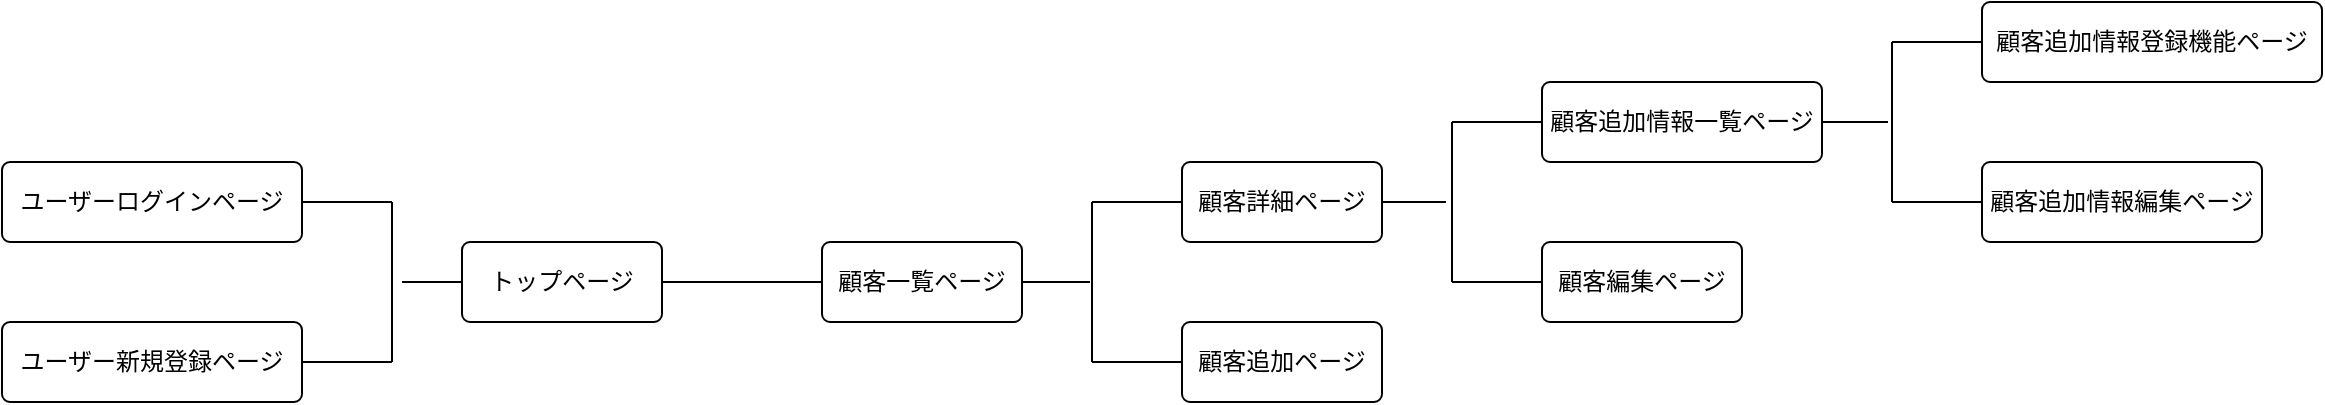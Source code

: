 <mxfile>
    <diagram id="HWDM7cOH7k1quyjkn0SR" name="ページ1">
        <mxGraphModel dx="1094" dy="899" grid="1" gridSize="10" guides="1" tooltips="1" connect="1" arrows="1" fold="1" page="1" pageScale="1" pageWidth="827" pageHeight="1169" math="0" shadow="0">
            <root>
                <mxCell id="0"/>
                <mxCell id="1" parent="0"/>
                <mxCell id="21" style="edgeStyle=none;rounded=0;html=1;exitX=1;exitY=0.5;exitDx=0;exitDy=0;entryX=0;entryY=0.5;entryDx=0;entryDy=0;entryPerimeter=0;endArrow=none;endFill=0;" edge="1" parent="1" source="2" target="18">
                    <mxGeometry relative="1" as="geometry"/>
                </mxCell>
                <mxCell id="2" value="ユーザーログインページ" style="rounded=1;arcSize=10;whiteSpace=wrap;html=1;align=center;" vertex="1" parent="1">
                    <mxGeometry x="50" y="320" width="150" height="40" as="geometry"/>
                </mxCell>
                <mxCell id="7" style="edgeStyle=none;html=1;exitX=1;exitY=0.5;exitDx=0;exitDy=0;entryX=0;entryY=0.5;entryDx=0;entryDy=0;endArrow=none;endFill=0;" edge="1" parent="1" source="4" target="6">
                    <mxGeometry relative="1" as="geometry"/>
                </mxCell>
                <mxCell id="26" style="edgeStyle=none;rounded=0;html=1;exitX=0;exitY=0.5;exitDx=0;exitDy=0;endArrow=none;endFill=0;" edge="1" parent="1" source="4" target="18">
                    <mxGeometry relative="1" as="geometry"/>
                </mxCell>
                <mxCell id="4" value="トップページ" style="rounded=1;arcSize=10;whiteSpace=wrap;html=1;align=center;" vertex="1" parent="1">
                    <mxGeometry x="280" y="360" width="100" height="40" as="geometry"/>
                </mxCell>
                <mxCell id="35" style="edgeStyle=none;rounded=0;html=1;exitX=1;exitY=0.5;exitDx=0;exitDy=0;entryX=0.5;entryY=0.6;entryDx=0;entryDy=0;entryPerimeter=0;endArrow=none;endFill=0;" edge="1" parent="1" source="6" target="30">
                    <mxGeometry relative="1" as="geometry"/>
                </mxCell>
                <mxCell id="6" value="顧客一覧ページ" style="rounded=1;arcSize=10;whiteSpace=wrap;html=1;align=center;" vertex="1" parent="1">
                    <mxGeometry x="460" y="360" width="100" height="40" as="geometry"/>
                </mxCell>
                <mxCell id="32" style="edgeStyle=none;rounded=0;html=1;exitX=0;exitY=0.5;exitDx=0;exitDy=0;entryX=0;entryY=0.5;entryDx=0;entryDy=0;entryPerimeter=0;endArrow=none;endFill=0;" edge="1" parent="1" source="8" target="30">
                    <mxGeometry relative="1" as="geometry"/>
                </mxCell>
                <mxCell id="41" style="edgeStyle=none;rounded=0;html=1;exitX=1;exitY=0.5;exitDx=0;exitDy=0;entryX=0.5;entryY=0.8;entryDx=0;entryDy=0;entryPerimeter=0;endArrow=none;endFill=0;" edge="1" parent="1" source="8" target="40">
                    <mxGeometry relative="1" as="geometry"/>
                </mxCell>
                <mxCell id="8" value="顧客詳細ページ" style="rounded=1;arcSize=10;whiteSpace=wrap;html=1;align=center;" vertex="1" parent="1">
                    <mxGeometry x="640" y="320" width="100" height="40" as="geometry"/>
                </mxCell>
                <mxCell id="22" style="edgeStyle=none;rounded=0;html=1;exitX=1;exitY=0.5;exitDx=0;exitDy=0;entryX=1;entryY=0.5;entryDx=0;entryDy=0;entryPerimeter=0;endArrow=none;endFill=0;" edge="1" parent="1" source="9" target="18">
                    <mxGeometry relative="1" as="geometry"/>
                </mxCell>
                <mxCell id="9" value="ユーザー新規登録ページ" style="rounded=1;arcSize=10;whiteSpace=wrap;html=1;align=center;" vertex="1" parent="1">
                    <mxGeometry x="50" y="400" width="150" height="40" as="geometry"/>
                </mxCell>
                <mxCell id="18" value="" style="line;strokeWidth=1;direction=south;html=1;" vertex="1" parent="1">
                    <mxGeometry x="240" y="340" width="10" height="80" as="geometry"/>
                </mxCell>
                <mxCell id="33" style="edgeStyle=none;rounded=0;html=1;exitX=0;exitY=0.5;exitDx=0;exitDy=0;entryX=1;entryY=0.5;entryDx=0;entryDy=0;entryPerimeter=0;endArrow=none;endFill=0;" edge="1" parent="1" source="29" target="30">
                    <mxGeometry relative="1" as="geometry"/>
                </mxCell>
                <mxCell id="29" value="顧客追加ページ" style="rounded=1;arcSize=10;whiteSpace=wrap;html=1;align=center;strokeWidth=1;" vertex="1" parent="1">
                    <mxGeometry x="640" y="400" width="100" height="40" as="geometry"/>
                </mxCell>
                <mxCell id="30" value="" style="line;strokeWidth=1;direction=south;html=1;" vertex="1" parent="1">
                    <mxGeometry x="590" y="340" width="10" height="80" as="geometry"/>
                </mxCell>
                <mxCell id="42" style="edgeStyle=none;rounded=0;html=1;exitX=0;exitY=0.5;exitDx=0;exitDy=0;entryX=0;entryY=0.5;entryDx=0;entryDy=0;entryPerimeter=0;endArrow=none;endFill=0;" edge="1" parent="1" source="37" target="40">
                    <mxGeometry relative="1" as="geometry"/>
                </mxCell>
                <mxCell id="51" style="edgeStyle=none;rounded=0;html=1;exitX=1;exitY=0.5;exitDx=0;exitDy=0;entryX=0.5;entryY=0.7;entryDx=0;entryDy=0;entryPerimeter=0;endArrow=none;endFill=0;" edge="1" parent="1" source="37" target="46">
                    <mxGeometry relative="1" as="geometry"/>
                </mxCell>
                <mxCell id="37" value="顧客追加情報一覧ページ" style="rounded=1;arcSize=10;whiteSpace=wrap;html=1;align=center;strokeWidth=1;" vertex="1" parent="1">
                    <mxGeometry x="820" y="280" width="140" height="40" as="geometry"/>
                </mxCell>
                <mxCell id="43" style="edgeStyle=none;rounded=0;html=1;exitX=0;exitY=0.5;exitDx=0;exitDy=0;entryX=1;entryY=0.5;entryDx=0;entryDy=0;entryPerimeter=0;endArrow=none;endFill=0;" edge="1" parent="1" source="38" target="40">
                    <mxGeometry relative="1" as="geometry"/>
                </mxCell>
                <mxCell id="38" value="顧客編集ページ" style="rounded=1;arcSize=10;whiteSpace=wrap;html=1;align=center;strokeWidth=1;" vertex="1" parent="1">
                    <mxGeometry x="820" y="360" width="100" height="40" as="geometry"/>
                </mxCell>
                <mxCell id="40" value="" style="line;strokeWidth=1;direction=south;html=1;" vertex="1" parent="1">
                    <mxGeometry x="770" y="300" width="10" height="80" as="geometry"/>
                </mxCell>
                <mxCell id="48" style="edgeStyle=none;rounded=0;html=1;exitX=0;exitY=0.5;exitDx=0;exitDy=0;entryX=0;entryY=0.5;entryDx=0;entryDy=0;entryPerimeter=0;endArrow=none;endFill=0;" edge="1" parent="1" source="44" target="46">
                    <mxGeometry relative="1" as="geometry"/>
                </mxCell>
                <mxCell id="44" value="顧客追加情報登録機能ページ" style="rounded=1;arcSize=10;whiteSpace=wrap;html=1;align=center;strokeWidth=1;" vertex="1" parent="1">
                    <mxGeometry x="1040" y="240" width="170" height="40" as="geometry"/>
                </mxCell>
                <mxCell id="47" style="edgeStyle=none;rounded=0;html=1;exitX=0;exitY=0.5;exitDx=0;exitDy=0;entryX=1;entryY=0.5;entryDx=0;entryDy=0;entryPerimeter=0;endArrow=none;endFill=0;" edge="1" parent="1" source="45" target="46">
                    <mxGeometry relative="1" as="geometry"/>
                </mxCell>
                <mxCell id="45" value="顧客追加情報編集ページ" style="rounded=1;arcSize=10;whiteSpace=wrap;html=1;align=center;strokeWidth=1;" vertex="1" parent="1">
                    <mxGeometry x="1040" y="320" width="140" height="40" as="geometry"/>
                </mxCell>
                <mxCell id="46" value="" style="line;strokeWidth=1;direction=south;html=1;" vertex="1" parent="1">
                    <mxGeometry x="990" y="260" width="10" height="80" as="geometry"/>
                </mxCell>
            </root>
        </mxGraphModel>
    </diagram>
</mxfile>